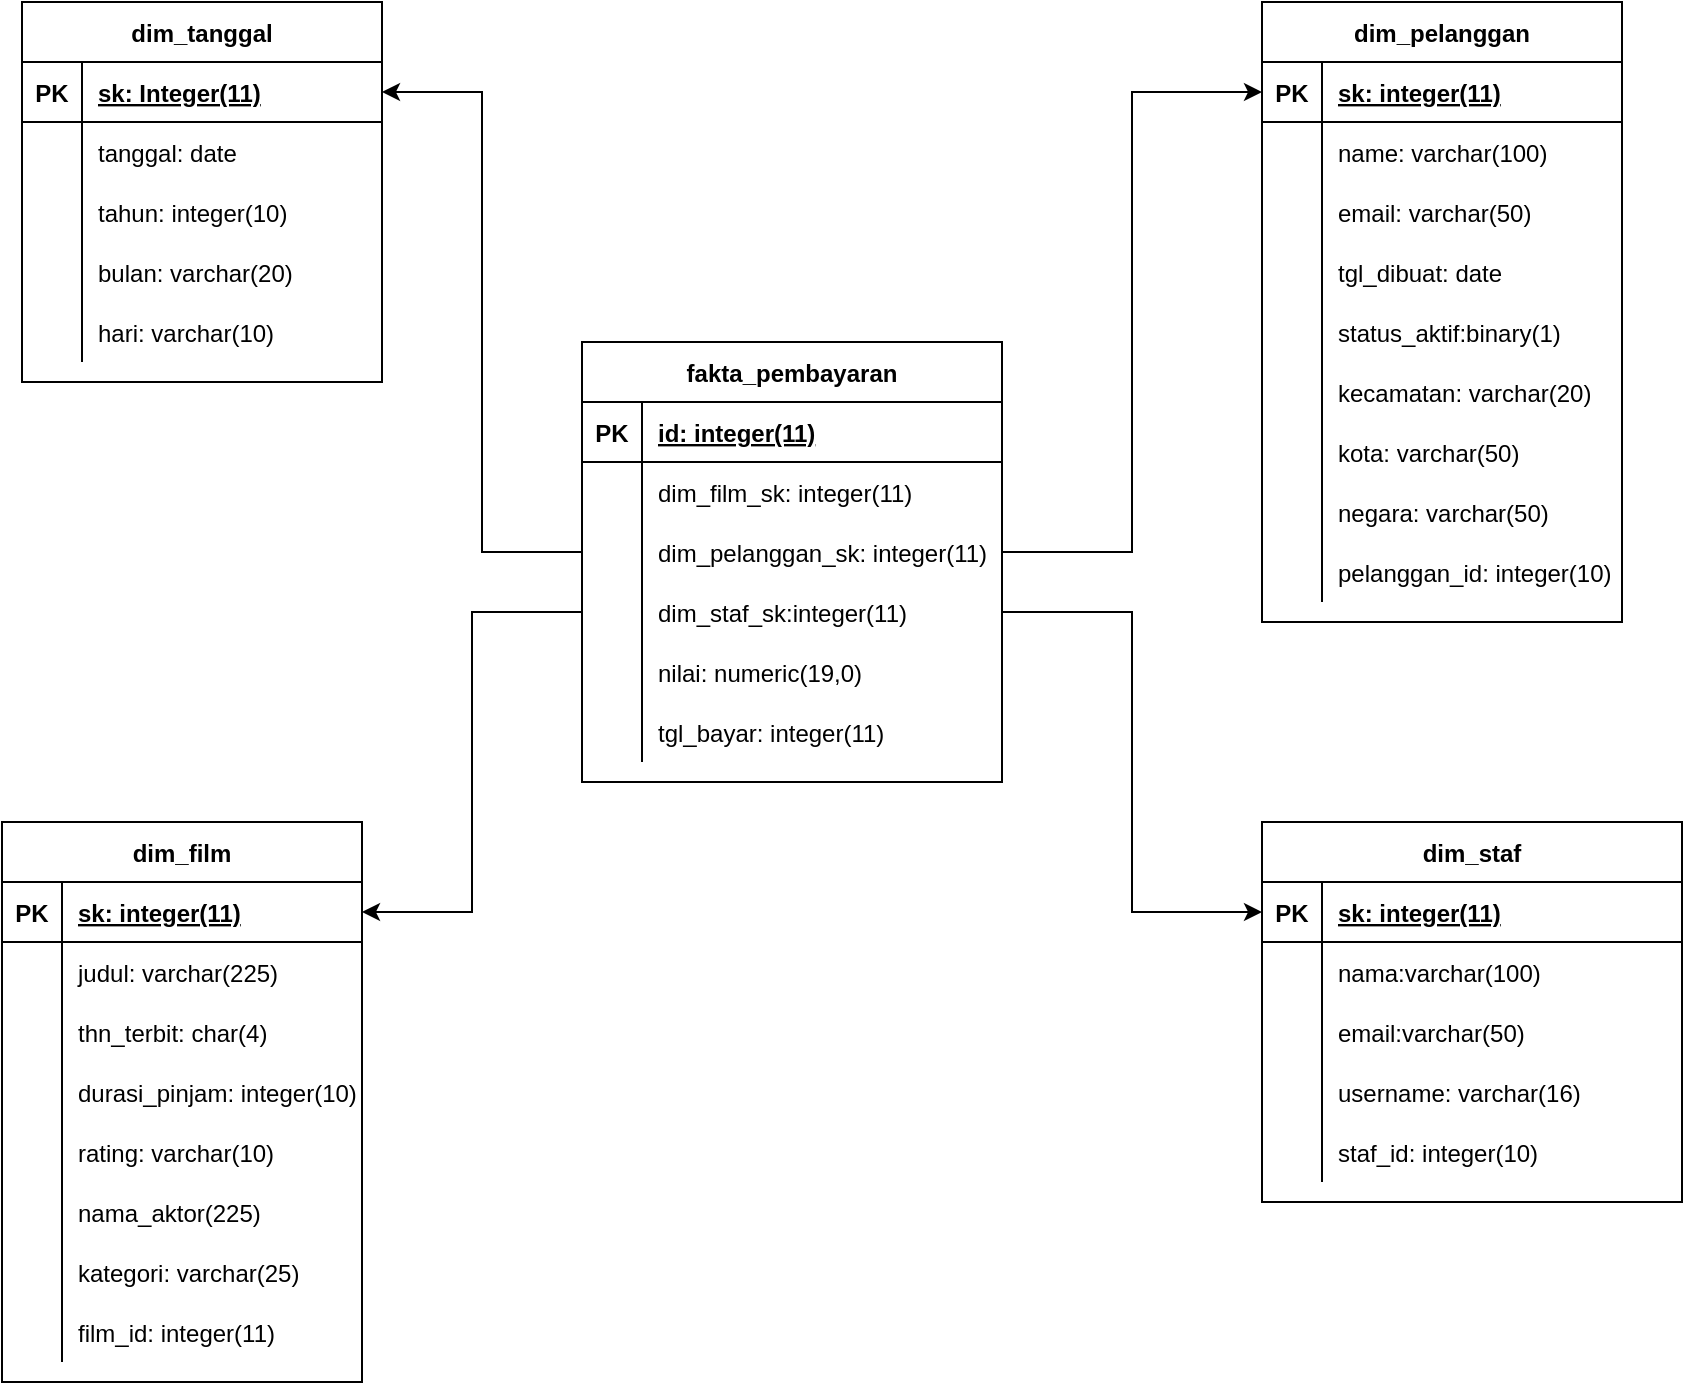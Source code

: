 <mxfile version="13.9.2" type="device"><diagram id="5TbboNXUEMDSottHWbuT" name="Page-1"><mxGraphModel dx="-22" dy="493" grid="1" gridSize="10" guides="1" tooltips="1" connect="1" arrows="1" fold="1" page="1" pageScale="1" pageWidth="850" pageHeight="1100" math="0" shadow="0"><root><mxCell id="0"/><mxCell id="1" parent="0"/><mxCell id="BZ6_eSoruSz4rm_PuiIo-1" value="dim_tanggal" style="shape=table;startSize=30;container=1;collapsible=1;childLayout=tableLayout;fixedRows=1;rowLines=0;fontStyle=1;align=center;resizeLast=1;" vertex="1" parent="1"><mxGeometry x="865" y="270" width="180" height="190" as="geometry"/></mxCell><mxCell id="BZ6_eSoruSz4rm_PuiIo-2" value="" style="shape=partialRectangle;collapsible=0;dropTarget=0;pointerEvents=0;fillColor=none;top=0;left=0;bottom=1;right=0;points=[[0,0.5],[1,0.5]];portConstraint=eastwest;" vertex="1" parent="BZ6_eSoruSz4rm_PuiIo-1"><mxGeometry y="30" width="180" height="30" as="geometry"/></mxCell><mxCell id="BZ6_eSoruSz4rm_PuiIo-3" value="PK" style="shape=partialRectangle;connectable=0;fillColor=none;top=0;left=0;bottom=0;right=0;fontStyle=1;overflow=hidden;" vertex="1" parent="BZ6_eSoruSz4rm_PuiIo-2"><mxGeometry width="30" height="30" as="geometry"/></mxCell><mxCell id="BZ6_eSoruSz4rm_PuiIo-4" value="sk: Integer(11)" style="shape=partialRectangle;connectable=0;fillColor=none;top=0;left=0;bottom=0;right=0;align=left;spacingLeft=6;fontStyle=5;overflow=hidden;" vertex="1" parent="BZ6_eSoruSz4rm_PuiIo-2"><mxGeometry x="30" width="150" height="30" as="geometry"/></mxCell><mxCell id="BZ6_eSoruSz4rm_PuiIo-5" value="" style="shape=partialRectangle;collapsible=0;dropTarget=0;pointerEvents=0;fillColor=none;top=0;left=0;bottom=0;right=0;points=[[0,0.5],[1,0.5]];portConstraint=eastwest;" vertex="1" parent="BZ6_eSoruSz4rm_PuiIo-1"><mxGeometry y="60" width="180" height="30" as="geometry"/></mxCell><mxCell id="BZ6_eSoruSz4rm_PuiIo-6" value="" style="shape=partialRectangle;connectable=0;fillColor=none;top=0;left=0;bottom=0;right=0;editable=1;overflow=hidden;" vertex="1" parent="BZ6_eSoruSz4rm_PuiIo-5"><mxGeometry width="30" height="30" as="geometry"/></mxCell><mxCell id="BZ6_eSoruSz4rm_PuiIo-7" value="tanggal: date" style="shape=partialRectangle;connectable=0;fillColor=none;top=0;left=0;bottom=0;right=0;align=left;spacingLeft=6;overflow=hidden;" vertex="1" parent="BZ6_eSoruSz4rm_PuiIo-5"><mxGeometry x="30" width="150" height="30" as="geometry"/></mxCell><mxCell id="BZ6_eSoruSz4rm_PuiIo-8" value="" style="shape=partialRectangle;collapsible=0;dropTarget=0;pointerEvents=0;fillColor=none;top=0;left=0;bottom=0;right=0;points=[[0,0.5],[1,0.5]];portConstraint=eastwest;" vertex="1" parent="BZ6_eSoruSz4rm_PuiIo-1"><mxGeometry y="90" width="180" height="30" as="geometry"/></mxCell><mxCell id="BZ6_eSoruSz4rm_PuiIo-9" value="" style="shape=partialRectangle;connectable=0;fillColor=none;top=0;left=0;bottom=0;right=0;editable=1;overflow=hidden;" vertex="1" parent="BZ6_eSoruSz4rm_PuiIo-8"><mxGeometry width="30" height="30" as="geometry"/></mxCell><mxCell id="BZ6_eSoruSz4rm_PuiIo-10" value="tahun: integer(10)" style="shape=partialRectangle;connectable=0;fillColor=none;top=0;left=0;bottom=0;right=0;align=left;spacingLeft=6;overflow=hidden;" vertex="1" parent="BZ6_eSoruSz4rm_PuiIo-8"><mxGeometry x="30" width="150" height="30" as="geometry"/></mxCell><mxCell id="BZ6_eSoruSz4rm_PuiIo-11" value="" style="shape=partialRectangle;collapsible=0;dropTarget=0;pointerEvents=0;fillColor=none;top=0;left=0;bottom=0;right=0;points=[[0,0.5],[1,0.5]];portConstraint=eastwest;" vertex="1" parent="BZ6_eSoruSz4rm_PuiIo-1"><mxGeometry y="120" width="180" height="30" as="geometry"/></mxCell><mxCell id="BZ6_eSoruSz4rm_PuiIo-12" value="" style="shape=partialRectangle;connectable=0;fillColor=none;top=0;left=0;bottom=0;right=0;editable=1;overflow=hidden;" vertex="1" parent="BZ6_eSoruSz4rm_PuiIo-11"><mxGeometry width="30" height="30" as="geometry"/></mxCell><mxCell id="BZ6_eSoruSz4rm_PuiIo-13" value="bulan: varchar(20)" style="shape=partialRectangle;connectable=0;fillColor=none;top=0;left=0;bottom=0;right=0;align=left;spacingLeft=6;overflow=hidden;" vertex="1" parent="BZ6_eSoruSz4rm_PuiIo-11"><mxGeometry x="30" width="150" height="30" as="geometry"/></mxCell><mxCell id="BZ6_eSoruSz4rm_PuiIo-14" value="" style="shape=partialRectangle;collapsible=0;dropTarget=0;pointerEvents=0;fillColor=none;top=0;left=0;bottom=0;right=0;points=[[0,0.5],[1,0.5]];portConstraint=eastwest;" vertex="1" parent="BZ6_eSoruSz4rm_PuiIo-1"><mxGeometry y="150" width="180" height="30" as="geometry"/></mxCell><mxCell id="BZ6_eSoruSz4rm_PuiIo-15" value="" style="shape=partialRectangle;connectable=0;fillColor=none;top=0;left=0;bottom=0;right=0;editable=1;overflow=hidden;" vertex="1" parent="BZ6_eSoruSz4rm_PuiIo-14"><mxGeometry width="30" height="30" as="geometry"/></mxCell><mxCell id="BZ6_eSoruSz4rm_PuiIo-16" value="hari: varchar(10)" style="shape=partialRectangle;connectable=0;fillColor=none;top=0;left=0;bottom=0;right=0;align=left;spacingLeft=6;overflow=hidden;" vertex="1" parent="BZ6_eSoruSz4rm_PuiIo-14"><mxGeometry x="30" width="150" height="30" as="geometry"/></mxCell><mxCell id="BZ6_eSoruSz4rm_PuiIo-17" value="" style="edgeStyle=orthogonalEdgeStyle;rounded=0;orthogonalLoop=1;jettySize=auto;html=1;exitX=1;exitY=0.5;exitDx=0;exitDy=0;entryX=0;entryY=0.5;entryDx=0;entryDy=0;" edge="1" parent="1" source="BZ6_eSoruSz4rm_PuiIo-28" target="BZ6_eSoruSz4rm_PuiIo-94"><mxGeometry relative="1" as="geometry"/></mxCell><mxCell id="BZ6_eSoruSz4rm_PuiIo-18" value="fakta_pembayaran" style="shape=table;startSize=30;container=1;collapsible=1;childLayout=tableLayout;fixedRows=1;rowLines=0;fontStyle=1;align=center;resizeLast=1;" vertex="1" parent="1"><mxGeometry x="1145" y="440" width="210" height="220" as="geometry"/></mxCell><mxCell id="BZ6_eSoruSz4rm_PuiIo-19" value="" style="shape=partialRectangle;collapsible=0;dropTarget=0;pointerEvents=0;fillColor=none;top=0;left=0;bottom=1;right=0;points=[[0,0.5],[1,0.5]];portConstraint=eastwest;" vertex="1" parent="BZ6_eSoruSz4rm_PuiIo-18"><mxGeometry y="30" width="210" height="30" as="geometry"/></mxCell><mxCell id="BZ6_eSoruSz4rm_PuiIo-20" value="PK" style="shape=partialRectangle;connectable=0;fillColor=none;top=0;left=0;bottom=0;right=0;fontStyle=1;overflow=hidden;" vertex="1" parent="BZ6_eSoruSz4rm_PuiIo-19"><mxGeometry width="30" height="30" as="geometry"/></mxCell><mxCell id="BZ6_eSoruSz4rm_PuiIo-21" value="id: integer(11)" style="shape=partialRectangle;connectable=0;fillColor=none;top=0;left=0;bottom=0;right=0;align=left;spacingLeft=6;fontStyle=5;overflow=hidden;" vertex="1" parent="BZ6_eSoruSz4rm_PuiIo-19"><mxGeometry x="30" width="180" height="30" as="geometry"/></mxCell><mxCell id="BZ6_eSoruSz4rm_PuiIo-22" value="" style="shape=partialRectangle;collapsible=0;dropTarget=0;pointerEvents=0;fillColor=none;top=0;left=0;bottom=0;right=0;points=[[0,0.5],[1,0.5]];portConstraint=eastwest;" vertex="1" parent="BZ6_eSoruSz4rm_PuiIo-18"><mxGeometry y="60" width="210" height="30" as="geometry"/></mxCell><mxCell id="BZ6_eSoruSz4rm_PuiIo-23" value="" style="shape=partialRectangle;connectable=0;fillColor=none;top=0;left=0;bottom=0;right=0;editable=1;overflow=hidden;" vertex="1" parent="BZ6_eSoruSz4rm_PuiIo-22"><mxGeometry width="30" height="30" as="geometry"/></mxCell><mxCell id="BZ6_eSoruSz4rm_PuiIo-24" value="dim_film_sk: integer(11)" style="shape=partialRectangle;connectable=0;fillColor=none;top=0;left=0;bottom=0;right=0;align=left;spacingLeft=6;overflow=hidden;" vertex="1" parent="BZ6_eSoruSz4rm_PuiIo-22"><mxGeometry x="30" width="180" height="30" as="geometry"/></mxCell><mxCell id="BZ6_eSoruSz4rm_PuiIo-25" value="" style="shape=partialRectangle;collapsible=0;dropTarget=0;pointerEvents=0;fillColor=none;top=0;left=0;bottom=0;right=0;points=[[0,0.5],[1,0.5]];portConstraint=eastwest;" vertex="1" parent="BZ6_eSoruSz4rm_PuiIo-18"><mxGeometry y="90" width="210" height="30" as="geometry"/></mxCell><mxCell id="BZ6_eSoruSz4rm_PuiIo-26" value="" style="shape=partialRectangle;connectable=0;fillColor=none;top=0;left=0;bottom=0;right=0;editable=1;overflow=hidden;" vertex="1" parent="BZ6_eSoruSz4rm_PuiIo-25"><mxGeometry width="30" height="30" as="geometry"/></mxCell><mxCell id="BZ6_eSoruSz4rm_PuiIo-27" value="dim_pelanggan_sk: integer(11)" style="shape=partialRectangle;connectable=0;fillColor=none;top=0;left=0;bottom=0;right=0;align=left;spacingLeft=6;overflow=hidden;" vertex="1" parent="BZ6_eSoruSz4rm_PuiIo-25"><mxGeometry x="30" width="180" height="30" as="geometry"/></mxCell><mxCell id="BZ6_eSoruSz4rm_PuiIo-28" value="" style="shape=partialRectangle;collapsible=0;dropTarget=0;pointerEvents=0;fillColor=none;top=0;left=0;bottom=0;right=0;points=[[0,0.5],[1,0.5]];portConstraint=eastwest;" vertex="1" parent="BZ6_eSoruSz4rm_PuiIo-18"><mxGeometry y="120" width="210" height="30" as="geometry"/></mxCell><mxCell id="BZ6_eSoruSz4rm_PuiIo-29" value="" style="shape=partialRectangle;connectable=0;fillColor=none;top=0;left=0;bottom=0;right=0;editable=1;overflow=hidden;" vertex="1" parent="BZ6_eSoruSz4rm_PuiIo-28"><mxGeometry width="30" height="30" as="geometry"/></mxCell><mxCell id="BZ6_eSoruSz4rm_PuiIo-30" value="dim_staf_sk:integer(11)" style="shape=partialRectangle;connectable=0;fillColor=none;top=0;left=0;bottom=0;right=0;align=left;spacingLeft=6;overflow=hidden;" vertex="1" parent="BZ6_eSoruSz4rm_PuiIo-28"><mxGeometry x="30" width="180" height="30" as="geometry"/></mxCell><mxCell id="BZ6_eSoruSz4rm_PuiIo-31" value="" style="shape=partialRectangle;collapsible=0;dropTarget=0;pointerEvents=0;fillColor=none;top=0;left=0;bottom=0;right=0;points=[[0,0.5],[1,0.5]];portConstraint=eastwest;" vertex="1" parent="BZ6_eSoruSz4rm_PuiIo-18"><mxGeometry y="150" width="210" height="30" as="geometry"/></mxCell><mxCell id="BZ6_eSoruSz4rm_PuiIo-32" value="" style="shape=partialRectangle;connectable=0;fillColor=none;top=0;left=0;bottom=0;right=0;editable=1;overflow=hidden;" vertex="1" parent="BZ6_eSoruSz4rm_PuiIo-31"><mxGeometry width="30" height="30" as="geometry"/></mxCell><mxCell id="BZ6_eSoruSz4rm_PuiIo-33" value="nilai: numeric(19,0)" style="shape=partialRectangle;connectable=0;fillColor=none;top=0;left=0;bottom=0;right=0;align=left;spacingLeft=6;overflow=hidden;" vertex="1" parent="BZ6_eSoruSz4rm_PuiIo-31"><mxGeometry x="30" width="180" height="30" as="geometry"/></mxCell><mxCell id="BZ6_eSoruSz4rm_PuiIo-34" value="" style="shape=partialRectangle;collapsible=0;dropTarget=0;pointerEvents=0;fillColor=none;top=0;left=0;bottom=0;right=0;points=[[0,0.5],[1,0.5]];portConstraint=eastwest;" vertex="1" parent="BZ6_eSoruSz4rm_PuiIo-18"><mxGeometry y="180" width="210" height="30" as="geometry"/></mxCell><mxCell id="BZ6_eSoruSz4rm_PuiIo-35" value="" style="shape=partialRectangle;connectable=0;fillColor=none;top=0;left=0;bottom=0;right=0;editable=1;overflow=hidden;" vertex="1" parent="BZ6_eSoruSz4rm_PuiIo-34"><mxGeometry width="30" height="30" as="geometry"/></mxCell><mxCell id="BZ6_eSoruSz4rm_PuiIo-36" value="tgl_bayar: integer(11)" style="shape=partialRectangle;connectable=0;fillColor=none;top=0;left=0;bottom=0;right=0;align=left;spacingLeft=6;overflow=hidden;" vertex="1" parent="BZ6_eSoruSz4rm_PuiIo-34"><mxGeometry x="30" width="180" height="30" as="geometry"/></mxCell><mxCell id="BZ6_eSoruSz4rm_PuiIo-37" style="edgeStyle=orthogonalEdgeStyle;rounded=0;orthogonalLoop=1;jettySize=auto;html=1;entryX=1;entryY=0.5;entryDx=0;entryDy=0;" edge="1" parent="1" source="BZ6_eSoruSz4rm_PuiIo-25" target="BZ6_eSoruSz4rm_PuiIo-2"><mxGeometry relative="1" as="geometry"/></mxCell><mxCell id="BZ6_eSoruSz4rm_PuiIo-38" value="dim_film" style="shape=table;startSize=30;container=1;collapsible=1;childLayout=tableLayout;fixedRows=1;rowLines=0;fontStyle=1;align=center;resizeLast=1;" vertex="1" parent="1"><mxGeometry x="855" y="680" width="180" height="280" as="geometry"/></mxCell><mxCell id="BZ6_eSoruSz4rm_PuiIo-39" value="" style="shape=partialRectangle;collapsible=0;dropTarget=0;pointerEvents=0;fillColor=none;top=0;left=0;bottom=1;right=0;points=[[0,0.5],[1,0.5]];portConstraint=eastwest;" vertex="1" parent="BZ6_eSoruSz4rm_PuiIo-38"><mxGeometry y="30" width="180" height="30" as="geometry"/></mxCell><mxCell id="BZ6_eSoruSz4rm_PuiIo-40" value="PK" style="shape=partialRectangle;connectable=0;fillColor=none;top=0;left=0;bottom=0;right=0;fontStyle=1;overflow=hidden;" vertex="1" parent="BZ6_eSoruSz4rm_PuiIo-39"><mxGeometry width="30" height="30" as="geometry"/></mxCell><mxCell id="BZ6_eSoruSz4rm_PuiIo-41" value="sk: integer(11)" style="shape=partialRectangle;connectable=0;fillColor=none;top=0;left=0;bottom=0;right=0;align=left;spacingLeft=6;fontStyle=5;overflow=hidden;" vertex="1" parent="BZ6_eSoruSz4rm_PuiIo-39"><mxGeometry x="30" width="150" height="30" as="geometry"/></mxCell><mxCell id="BZ6_eSoruSz4rm_PuiIo-42" value="" style="shape=partialRectangle;collapsible=0;dropTarget=0;pointerEvents=0;fillColor=none;top=0;left=0;bottom=0;right=0;points=[[0,0.5],[1,0.5]];portConstraint=eastwest;" vertex="1" parent="BZ6_eSoruSz4rm_PuiIo-38"><mxGeometry y="60" width="180" height="30" as="geometry"/></mxCell><mxCell id="BZ6_eSoruSz4rm_PuiIo-43" value="" style="shape=partialRectangle;connectable=0;fillColor=none;top=0;left=0;bottom=0;right=0;editable=1;overflow=hidden;" vertex="1" parent="BZ6_eSoruSz4rm_PuiIo-42"><mxGeometry width="30" height="30" as="geometry"/></mxCell><mxCell id="BZ6_eSoruSz4rm_PuiIo-44" value="judul: varchar(225)" style="shape=partialRectangle;connectable=0;fillColor=none;top=0;left=0;bottom=0;right=0;align=left;spacingLeft=6;overflow=hidden;" vertex="1" parent="BZ6_eSoruSz4rm_PuiIo-42"><mxGeometry x="30" width="150" height="30" as="geometry"/></mxCell><mxCell id="BZ6_eSoruSz4rm_PuiIo-45" value="" style="shape=partialRectangle;collapsible=0;dropTarget=0;pointerEvents=0;fillColor=none;top=0;left=0;bottom=0;right=0;points=[[0,0.5],[1,0.5]];portConstraint=eastwest;" vertex="1" parent="BZ6_eSoruSz4rm_PuiIo-38"><mxGeometry y="90" width="180" height="30" as="geometry"/></mxCell><mxCell id="BZ6_eSoruSz4rm_PuiIo-46" value="" style="shape=partialRectangle;connectable=0;fillColor=none;top=0;left=0;bottom=0;right=0;editable=1;overflow=hidden;" vertex="1" parent="BZ6_eSoruSz4rm_PuiIo-45"><mxGeometry width="30" height="30" as="geometry"/></mxCell><mxCell id="BZ6_eSoruSz4rm_PuiIo-47" value="thn_terbit: char(4)" style="shape=partialRectangle;connectable=0;fillColor=none;top=0;left=0;bottom=0;right=0;align=left;spacingLeft=6;overflow=hidden;" vertex="1" parent="BZ6_eSoruSz4rm_PuiIo-45"><mxGeometry x="30" width="150" height="30" as="geometry"/></mxCell><mxCell id="BZ6_eSoruSz4rm_PuiIo-48" value="" style="shape=partialRectangle;collapsible=0;dropTarget=0;pointerEvents=0;fillColor=none;top=0;left=0;bottom=0;right=0;points=[[0,0.5],[1,0.5]];portConstraint=eastwest;" vertex="1" parent="BZ6_eSoruSz4rm_PuiIo-38"><mxGeometry y="120" width="180" height="30" as="geometry"/></mxCell><mxCell id="BZ6_eSoruSz4rm_PuiIo-49" value="" style="shape=partialRectangle;connectable=0;fillColor=none;top=0;left=0;bottom=0;right=0;editable=1;overflow=hidden;" vertex="1" parent="BZ6_eSoruSz4rm_PuiIo-48"><mxGeometry width="30" height="30" as="geometry"/></mxCell><mxCell id="BZ6_eSoruSz4rm_PuiIo-50" value="durasi_pinjam: integer(10)" style="shape=partialRectangle;connectable=0;fillColor=none;top=0;left=0;bottom=0;right=0;align=left;spacingLeft=6;overflow=hidden;" vertex="1" parent="BZ6_eSoruSz4rm_PuiIo-48"><mxGeometry x="30" width="150" height="30" as="geometry"/></mxCell><mxCell id="BZ6_eSoruSz4rm_PuiIo-51" value="" style="shape=partialRectangle;collapsible=0;dropTarget=0;pointerEvents=0;fillColor=none;top=0;left=0;bottom=0;right=0;points=[[0,0.5],[1,0.5]];portConstraint=eastwest;" vertex="1" parent="BZ6_eSoruSz4rm_PuiIo-38"><mxGeometry y="150" width="180" height="30" as="geometry"/></mxCell><mxCell id="BZ6_eSoruSz4rm_PuiIo-52" value="" style="shape=partialRectangle;connectable=0;fillColor=none;top=0;left=0;bottom=0;right=0;editable=1;overflow=hidden;" vertex="1" parent="BZ6_eSoruSz4rm_PuiIo-51"><mxGeometry width="30" height="30" as="geometry"/></mxCell><mxCell id="BZ6_eSoruSz4rm_PuiIo-53" value="rating: varchar(10)" style="shape=partialRectangle;connectable=0;fillColor=none;top=0;left=0;bottom=0;right=0;align=left;spacingLeft=6;overflow=hidden;" vertex="1" parent="BZ6_eSoruSz4rm_PuiIo-51"><mxGeometry x="30" width="150" height="30" as="geometry"/></mxCell><mxCell id="BZ6_eSoruSz4rm_PuiIo-54" value="" style="shape=partialRectangle;collapsible=0;dropTarget=0;pointerEvents=0;fillColor=none;top=0;left=0;bottom=0;right=0;points=[[0,0.5],[1,0.5]];portConstraint=eastwest;" vertex="1" parent="BZ6_eSoruSz4rm_PuiIo-38"><mxGeometry y="180" width="180" height="30" as="geometry"/></mxCell><mxCell id="BZ6_eSoruSz4rm_PuiIo-55" value="" style="shape=partialRectangle;connectable=0;fillColor=none;top=0;left=0;bottom=0;right=0;editable=1;overflow=hidden;" vertex="1" parent="BZ6_eSoruSz4rm_PuiIo-54"><mxGeometry width="30" height="30" as="geometry"/></mxCell><mxCell id="BZ6_eSoruSz4rm_PuiIo-56" value="nama_aktor(225)" style="shape=partialRectangle;connectable=0;fillColor=none;top=0;left=0;bottom=0;right=0;align=left;spacingLeft=6;overflow=hidden;" vertex="1" parent="BZ6_eSoruSz4rm_PuiIo-54"><mxGeometry x="30" width="150" height="30" as="geometry"/></mxCell><mxCell id="BZ6_eSoruSz4rm_PuiIo-57" value="" style="shape=partialRectangle;collapsible=0;dropTarget=0;pointerEvents=0;fillColor=none;top=0;left=0;bottom=0;right=0;points=[[0,0.5],[1,0.5]];portConstraint=eastwest;" vertex="1" parent="BZ6_eSoruSz4rm_PuiIo-38"><mxGeometry y="210" width="180" height="30" as="geometry"/></mxCell><mxCell id="BZ6_eSoruSz4rm_PuiIo-58" value="" style="shape=partialRectangle;connectable=0;fillColor=none;top=0;left=0;bottom=0;right=0;editable=1;overflow=hidden;" vertex="1" parent="BZ6_eSoruSz4rm_PuiIo-57"><mxGeometry width="30" height="30" as="geometry"/></mxCell><mxCell id="BZ6_eSoruSz4rm_PuiIo-59" value="kategori: varchar(25)" style="shape=partialRectangle;connectable=0;fillColor=none;top=0;left=0;bottom=0;right=0;align=left;spacingLeft=6;overflow=hidden;" vertex="1" parent="BZ6_eSoruSz4rm_PuiIo-57"><mxGeometry x="30" width="150" height="30" as="geometry"/></mxCell><mxCell id="BZ6_eSoruSz4rm_PuiIo-60" value="" style="shape=partialRectangle;collapsible=0;dropTarget=0;pointerEvents=0;fillColor=none;top=0;left=0;bottom=0;right=0;points=[[0,0.5],[1,0.5]];portConstraint=eastwest;" vertex="1" parent="BZ6_eSoruSz4rm_PuiIo-38"><mxGeometry y="240" width="180" height="30" as="geometry"/></mxCell><mxCell id="BZ6_eSoruSz4rm_PuiIo-61" value="" style="shape=partialRectangle;connectable=0;fillColor=none;top=0;left=0;bottom=0;right=0;editable=1;overflow=hidden;" vertex="1" parent="BZ6_eSoruSz4rm_PuiIo-60"><mxGeometry width="30" height="30" as="geometry"/></mxCell><mxCell id="BZ6_eSoruSz4rm_PuiIo-62" value="film_id: integer(11)" style="shape=partialRectangle;connectable=0;fillColor=none;top=0;left=0;bottom=0;right=0;align=left;spacingLeft=6;overflow=hidden;" vertex="1" parent="BZ6_eSoruSz4rm_PuiIo-60"><mxGeometry x="30" width="150" height="30" as="geometry"/></mxCell><mxCell id="BZ6_eSoruSz4rm_PuiIo-63" style="edgeStyle=orthogonalEdgeStyle;rounded=0;orthogonalLoop=1;jettySize=auto;html=1;entryX=1;entryY=0.5;entryDx=0;entryDy=0;" edge="1" parent="1" source="BZ6_eSoruSz4rm_PuiIo-28" target="BZ6_eSoruSz4rm_PuiIo-39"><mxGeometry relative="1" as="geometry"/></mxCell><mxCell id="BZ6_eSoruSz4rm_PuiIo-64" value="dim_pelanggan" style="shape=table;startSize=30;container=1;collapsible=1;childLayout=tableLayout;fixedRows=1;rowLines=0;fontStyle=1;align=center;resizeLast=1;" vertex="1" parent="1"><mxGeometry x="1485" y="270" width="180" height="310" as="geometry"/></mxCell><mxCell id="BZ6_eSoruSz4rm_PuiIo-65" value="" style="shape=partialRectangle;collapsible=0;dropTarget=0;pointerEvents=0;fillColor=none;top=0;left=0;bottom=1;right=0;points=[[0,0.5],[1,0.5]];portConstraint=eastwest;" vertex="1" parent="BZ6_eSoruSz4rm_PuiIo-64"><mxGeometry y="30" width="180" height="30" as="geometry"/></mxCell><mxCell id="BZ6_eSoruSz4rm_PuiIo-66" value="PK" style="shape=partialRectangle;connectable=0;fillColor=none;top=0;left=0;bottom=0;right=0;fontStyle=1;overflow=hidden;" vertex="1" parent="BZ6_eSoruSz4rm_PuiIo-65"><mxGeometry width="30" height="30" as="geometry"/></mxCell><mxCell id="BZ6_eSoruSz4rm_PuiIo-67" value="sk: integer(11)" style="shape=partialRectangle;connectable=0;fillColor=none;top=0;left=0;bottom=0;right=0;align=left;spacingLeft=6;fontStyle=5;overflow=hidden;" vertex="1" parent="BZ6_eSoruSz4rm_PuiIo-65"><mxGeometry x="30" width="150" height="30" as="geometry"/></mxCell><mxCell id="BZ6_eSoruSz4rm_PuiIo-68" value="" style="shape=partialRectangle;collapsible=0;dropTarget=0;pointerEvents=0;fillColor=none;top=0;left=0;bottom=0;right=0;points=[[0,0.5],[1,0.5]];portConstraint=eastwest;" vertex="1" parent="BZ6_eSoruSz4rm_PuiIo-64"><mxGeometry y="60" width="180" height="30" as="geometry"/></mxCell><mxCell id="BZ6_eSoruSz4rm_PuiIo-69" value="" style="shape=partialRectangle;connectable=0;fillColor=none;top=0;left=0;bottom=0;right=0;editable=1;overflow=hidden;" vertex="1" parent="BZ6_eSoruSz4rm_PuiIo-68"><mxGeometry width="30" height="30" as="geometry"/></mxCell><mxCell id="BZ6_eSoruSz4rm_PuiIo-70" value="name: varchar(100)" style="shape=partialRectangle;connectable=0;fillColor=none;top=0;left=0;bottom=0;right=0;align=left;spacingLeft=6;overflow=hidden;" vertex="1" parent="BZ6_eSoruSz4rm_PuiIo-68"><mxGeometry x="30" width="150" height="30" as="geometry"/></mxCell><mxCell id="BZ6_eSoruSz4rm_PuiIo-71" value="" style="shape=partialRectangle;collapsible=0;dropTarget=0;pointerEvents=0;fillColor=none;top=0;left=0;bottom=0;right=0;points=[[0,0.5],[1,0.5]];portConstraint=eastwest;" vertex="1" parent="BZ6_eSoruSz4rm_PuiIo-64"><mxGeometry y="90" width="180" height="30" as="geometry"/></mxCell><mxCell id="BZ6_eSoruSz4rm_PuiIo-72" value="" style="shape=partialRectangle;connectable=0;fillColor=none;top=0;left=0;bottom=0;right=0;editable=1;overflow=hidden;" vertex="1" parent="BZ6_eSoruSz4rm_PuiIo-71"><mxGeometry width="30" height="30" as="geometry"/></mxCell><mxCell id="BZ6_eSoruSz4rm_PuiIo-73" value="email: varchar(50)" style="shape=partialRectangle;connectable=0;fillColor=none;top=0;left=0;bottom=0;right=0;align=left;spacingLeft=6;overflow=hidden;" vertex="1" parent="BZ6_eSoruSz4rm_PuiIo-71"><mxGeometry x="30" width="150" height="30" as="geometry"/></mxCell><mxCell id="BZ6_eSoruSz4rm_PuiIo-74" value="" style="shape=partialRectangle;collapsible=0;dropTarget=0;pointerEvents=0;fillColor=none;top=0;left=0;bottom=0;right=0;points=[[0,0.5],[1,0.5]];portConstraint=eastwest;" vertex="1" parent="BZ6_eSoruSz4rm_PuiIo-64"><mxGeometry y="120" width="180" height="30" as="geometry"/></mxCell><mxCell id="BZ6_eSoruSz4rm_PuiIo-75" value="" style="shape=partialRectangle;connectable=0;fillColor=none;top=0;left=0;bottom=0;right=0;editable=1;overflow=hidden;" vertex="1" parent="BZ6_eSoruSz4rm_PuiIo-74"><mxGeometry width="30" height="30" as="geometry"/></mxCell><mxCell id="BZ6_eSoruSz4rm_PuiIo-76" value="tgl_dibuat: date" style="shape=partialRectangle;connectable=0;fillColor=none;top=0;left=0;bottom=0;right=0;align=left;spacingLeft=6;overflow=hidden;" vertex="1" parent="BZ6_eSoruSz4rm_PuiIo-74"><mxGeometry x="30" width="150" height="30" as="geometry"/></mxCell><mxCell id="BZ6_eSoruSz4rm_PuiIo-77" value="" style="shape=partialRectangle;collapsible=0;dropTarget=0;pointerEvents=0;fillColor=none;top=0;left=0;bottom=0;right=0;points=[[0,0.5],[1,0.5]];portConstraint=eastwest;" vertex="1" parent="BZ6_eSoruSz4rm_PuiIo-64"><mxGeometry y="150" width="180" height="30" as="geometry"/></mxCell><mxCell id="BZ6_eSoruSz4rm_PuiIo-78" value="" style="shape=partialRectangle;connectable=0;fillColor=none;top=0;left=0;bottom=0;right=0;editable=1;overflow=hidden;" vertex="1" parent="BZ6_eSoruSz4rm_PuiIo-77"><mxGeometry width="30" height="30" as="geometry"/></mxCell><mxCell id="BZ6_eSoruSz4rm_PuiIo-79" value="status_aktif:binary(1)" style="shape=partialRectangle;connectable=0;fillColor=none;top=0;left=0;bottom=0;right=0;align=left;spacingLeft=6;overflow=hidden;" vertex="1" parent="BZ6_eSoruSz4rm_PuiIo-77"><mxGeometry x="30" width="150" height="30" as="geometry"/></mxCell><mxCell id="BZ6_eSoruSz4rm_PuiIo-80" value="" style="shape=partialRectangle;collapsible=0;dropTarget=0;pointerEvents=0;fillColor=none;top=0;left=0;bottom=0;right=0;points=[[0,0.5],[1,0.5]];portConstraint=eastwest;" vertex="1" parent="BZ6_eSoruSz4rm_PuiIo-64"><mxGeometry y="180" width="180" height="30" as="geometry"/></mxCell><mxCell id="BZ6_eSoruSz4rm_PuiIo-81" value="" style="shape=partialRectangle;connectable=0;fillColor=none;top=0;left=0;bottom=0;right=0;editable=1;overflow=hidden;" vertex="1" parent="BZ6_eSoruSz4rm_PuiIo-80"><mxGeometry width="30" height="30" as="geometry"/></mxCell><mxCell id="BZ6_eSoruSz4rm_PuiIo-82" value="kecamatan: varchar(20)" style="shape=partialRectangle;connectable=0;fillColor=none;top=0;left=0;bottom=0;right=0;align=left;spacingLeft=6;overflow=hidden;" vertex="1" parent="BZ6_eSoruSz4rm_PuiIo-80"><mxGeometry x="30" width="150" height="30" as="geometry"/></mxCell><mxCell id="BZ6_eSoruSz4rm_PuiIo-83" value="" style="shape=partialRectangle;collapsible=0;dropTarget=0;pointerEvents=0;fillColor=none;top=0;left=0;bottom=0;right=0;points=[[0,0.5],[1,0.5]];portConstraint=eastwest;" vertex="1" parent="BZ6_eSoruSz4rm_PuiIo-64"><mxGeometry y="210" width="180" height="30" as="geometry"/></mxCell><mxCell id="BZ6_eSoruSz4rm_PuiIo-84" value="" style="shape=partialRectangle;connectable=0;fillColor=none;top=0;left=0;bottom=0;right=0;editable=1;overflow=hidden;" vertex="1" parent="BZ6_eSoruSz4rm_PuiIo-83"><mxGeometry width="30" height="30" as="geometry"/></mxCell><mxCell id="BZ6_eSoruSz4rm_PuiIo-85" value="kota: varchar(50)" style="shape=partialRectangle;connectable=0;fillColor=none;top=0;left=0;bottom=0;right=0;align=left;spacingLeft=6;overflow=hidden;" vertex="1" parent="BZ6_eSoruSz4rm_PuiIo-83"><mxGeometry x="30" width="150" height="30" as="geometry"/></mxCell><mxCell id="BZ6_eSoruSz4rm_PuiIo-86" value="" style="shape=partialRectangle;collapsible=0;dropTarget=0;pointerEvents=0;fillColor=none;top=0;left=0;bottom=0;right=0;points=[[0,0.5],[1,0.5]];portConstraint=eastwest;" vertex="1" parent="BZ6_eSoruSz4rm_PuiIo-64"><mxGeometry y="240" width="180" height="30" as="geometry"/></mxCell><mxCell id="BZ6_eSoruSz4rm_PuiIo-87" value="" style="shape=partialRectangle;connectable=0;fillColor=none;top=0;left=0;bottom=0;right=0;editable=1;overflow=hidden;" vertex="1" parent="BZ6_eSoruSz4rm_PuiIo-86"><mxGeometry width="30" height="30" as="geometry"/></mxCell><mxCell id="BZ6_eSoruSz4rm_PuiIo-88" value="negara: varchar(50)" style="shape=partialRectangle;connectable=0;fillColor=none;top=0;left=0;bottom=0;right=0;align=left;spacingLeft=6;overflow=hidden;" vertex="1" parent="BZ6_eSoruSz4rm_PuiIo-86"><mxGeometry x="30" width="150" height="30" as="geometry"/></mxCell><mxCell id="BZ6_eSoruSz4rm_PuiIo-89" value="" style="shape=partialRectangle;collapsible=0;dropTarget=0;pointerEvents=0;fillColor=none;top=0;left=0;bottom=0;right=0;points=[[0,0.5],[1,0.5]];portConstraint=eastwest;" vertex="1" parent="BZ6_eSoruSz4rm_PuiIo-64"><mxGeometry y="270" width="180" height="30" as="geometry"/></mxCell><mxCell id="BZ6_eSoruSz4rm_PuiIo-90" value="" style="shape=partialRectangle;connectable=0;fillColor=none;top=0;left=0;bottom=0;right=0;editable=1;overflow=hidden;" vertex="1" parent="BZ6_eSoruSz4rm_PuiIo-89"><mxGeometry width="30" height="30" as="geometry"/></mxCell><mxCell id="BZ6_eSoruSz4rm_PuiIo-91" value="pelanggan_id: integer(10)" style="shape=partialRectangle;connectable=0;fillColor=none;top=0;left=0;bottom=0;right=0;align=left;spacingLeft=6;overflow=hidden;" vertex="1" parent="BZ6_eSoruSz4rm_PuiIo-89"><mxGeometry x="30" width="150" height="30" as="geometry"/></mxCell><mxCell id="BZ6_eSoruSz4rm_PuiIo-92" style="edgeStyle=orthogonalEdgeStyle;rounded=0;orthogonalLoop=1;jettySize=auto;html=1;entryX=0;entryY=0.5;entryDx=0;entryDy=0;exitX=1;exitY=0.5;exitDx=0;exitDy=0;" edge="1" parent="1" source="BZ6_eSoruSz4rm_PuiIo-25" target="BZ6_eSoruSz4rm_PuiIo-65"><mxGeometry relative="1" as="geometry"/></mxCell><mxCell id="BZ6_eSoruSz4rm_PuiIo-93" value="dim_staf" style="shape=table;startSize=30;container=1;collapsible=1;childLayout=tableLayout;fixedRows=1;rowLines=0;fontStyle=1;align=center;resizeLast=1;" vertex="1" parent="1"><mxGeometry x="1485" y="680" width="210" height="190" as="geometry"/></mxCell><mxCell id="BZ6_eSoruSz4rm_PuiIo-94" value="" style="shape=partialRectangle;collapsible=0;dropTarget=0;pointerEvents=0;fillColor=none;top=0;left=0;bottom=1;right=0;points=[[0,0.5],[1,0.5]];portConstraint=eastwest;" vertex="1" parent="BZ6_eSoruSz4rm_PuiIo-93"><mxGeometry y="30" width="210" height="30" as="geometry"/></mxCell><mxCell id="BZ6_eSoruSz4rm_PuiIo-95" value="PK" style="shape=partialRectangle;connectable=0;fillColor=none;top=0;left=0;bottom=0;right=0;fontStyle=1;overflow=hidden;" vertex="1" parent="BZ6_eSoruSz4rm_PuiIo-94"><mxGeometry width="30" height="30" as="geometry"/></mxCell><mxCell id="BZ6_eSoruSz4rm_PuiIo-96" value="sk: integer(11)" style="shape=partialRectangle;connectable=0;fillColor=none;top=0;left=0;bottom=0;right=0;align=left;spacingLeft=6;fontStyle=5;overflow=hidden;" vertex="1" parent="BZ6_eSoruSz4rm_PuiIo-94"><mxGeometry x="30" width="180" height="30" as="geometry"/></mxCell><mxCell id="BZ6_eSoruSz4rm_PuiIo-97" value="" style="shape=partialRectangle;collapsible=0;dropTarget=0;pointerEvents=0;fillColor=none;top=0;left=0;bottom=0;right=0;points=[[0,0.5],[1,0.5]];portConstraint=eastwest;" vertex="1" parent="BZ6_eSoruSz4rm_PuiIo-93"><mxGeometry y="60" width="210" height="30" as="geometry"/></mxCell><mxCell id="BZ6_eSoruSz4rm_PuiIo-98" value="" style="shape=partialRectangle;connectable=0;fillColor=none;top=0;left=0;bottom=0;right=0;editable=1;overflow=hidden;" vertex="1" parent="BZ6_eSoruSz4rm_PuiIo-97"><mxGeometry width="30" height="30" as="geometry"/></mxCell><mxCell id="BZ6_eSoruSz4rm_PuiIo-99" value="nama:varchar(100)" style="shape=partialRectangle;connectable=0;fillColor=none;top=0;left=0;bottom=0;right=0;align=left;spacingLeft=6;overflow=hidden;" vertex="1" parent="BZ6_eSoruSz4rm_PuiIo-97"><mxGeometry x="30" width="180" height="30" as="geometry"/></mxCell><mxCell id="BZ6_eSoruSz4rm_PuiIo-100" value="" style="shape=partialRectangle;collapsible=0;dropTarget=0;pointerEvents=0;fillColor=none;top=0;left=0;bottom=0;right=0;points=[[0,0.5],[1,0.5]];portConstraint=eastwest;" vertex="1" parent="BZ6_eSoruSz4rm_PuiIo-93"><mxGeometry y="90" width="210" height="30" as="geometry"/></mxCell><mxCell id="BZ6_eSoruSz4rm_PuiIo-101" value="" style="shape=partialRectangle;connectable=0;fillColor=none;top=0;left=0;bottom=0;right=0;editable=1;overflow=hidden;" vertex="1" parent="BZ6_eSoruSz4rm_PuiIo-100"><mxGeometry width="30" height="30" as="geometry"/></mxCell><mxCell id="BZ6_eSoruSz4rm_PuiIo-102" value="email:varchar(50)" style="shape=partialRectangle;connectable=0;fillColor=none;top=0;left=0;bottom=0;right=0;align=left;spacingLeft=6;overflow=hidden;" vertex="1" parent="BZ6_eSoruSz4rm_PuiIo-100"><mxGeometry x="30" width="180" height="30" as="geometry"/></mxCell><mxCell id="BZ6_eSoruSz4rm_PuiIo-103" value="" style="shape=partialRectangle;collapsible=0;dropTarget=0;pointerEvents=0;fillColor=none;top=0;left=0;bottom=0;right=0;points=[[0,0.5],[1,0.5]];portConstraint=eastwest;" vertex="1" parent="BZ6_eSoruSz4rm_PuiIo-93"><mxGeometry y="120" width="210" height="30" as="geometry"/></mxCell><mxCell id="BZ6_eSoruSz4rm_PuiIo-104" value="" style="shape=partialRectangle;connectable=0;fillColor=none;top=0;left=0;bottom=0;right=0;editable=1;overflow=hidden;" vertex="1" parent="BZ6_eSoruSz4rm_PuiIo-103"><mxGeometry width="30" height="30" as="geometry"/></mxCell><mxCell id="BZ6_eSoruSz4rm_PuiIo-105" value="username: varchar(16)" style="shape=partialRectangle;connectable=0;fillColor=none;top=0;left=0;bottom=0;right=0;align=left;spacingLeft=6;overflow=hidden;" vertex="1" parent="BZ6_eSoruSz4rm_PuiIo-103"><mxGeometry x="30" width="180" height="30" as="geometry"/></mxCell><mxCell id="BZ6_eSoruSz4rm_PuiIo-106" value="" style="shape=partialRectangle;collapsible=0;dropTarget=0;pointerEvents=0;fillColor=none;top=0;left=0;bottom=0;right=0;points=[[0,0.5],[1,0.5]];portConstraint=eastwest;" vertex="1" parent="BZ6_eSoruSz4rm_PuiIo-93"><mxGeometry y="150" width="210" height="30" as="geometry"/></mxCell><mxCell id="BZ6_eSoruSz4rm_PuiIo-107" value="" style="shape=partialRectangle;connectable=0;fillColor=none;top=0;left=0;bottom=0;right=0;editable=1;overflow=hidden;" vertex="1" parent="BZ6_eSoruSz4rm_PuiIo-106"><mxGeometry width="30" height="30" as="geometry"/></mxCell><mxCell id="BZ6_eSoruSz4rm_PuiIo-108" value="staf_id: integer(10)" style="shape=partialRectangle;connectable=0;fillColor=none;top=0;left=0;bottom=0;right=0;align=left;spacingLeft=6;overflow=hidden;" vertex="1" parent="BZ6_eSoruSz4rm_PuiIo-106"><mxGeometry x="30" width="180" height="30" as="geometry"/></mxCell></root></mxGraphModel></diagram></mxfile>